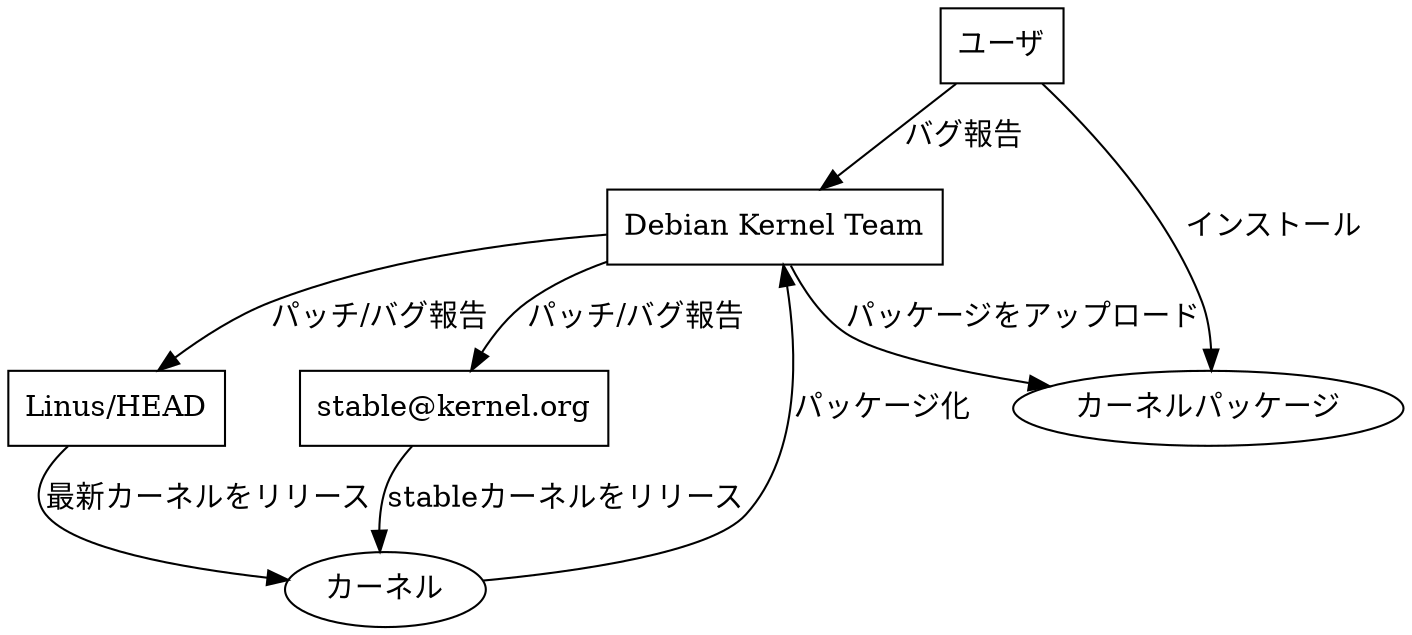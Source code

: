 # dot -Tps:cairo < debian-kernel-devel.dot > debian-kernel-devel.eps
digraph base {

USR [shape = box, label="ユーザ"];
DKT [shape = box, label="Debian Kernel Team"];
U0 [shape = box, label="Linus/HEAD"];
U1 [shape = box, label="stable@kernel.org"];
PKG [label="カーネルパッケージ"];
KERNEL [label="カーネル"];

DKT -> U0 [label="パッチ/バグ報告"];
DKT -> U1 [label="パッチ/バグ報告"];
DKT -> PKG [label="パッケージをアップロード"];
KERNEL -> DKT [label="パッケージ化"];
U1 -> KERNEL [label="stableカーネルをリリース"];
U0 -> KERNEL [label="最新カーネルをリリース"];
#S1 [label="stable@kernel.orgへパッチを送る"];
#S2 [label="バグ報告"];

USR -> PKG [label="インストール"];
USR -> DKT [label="バグ報告"];

}
